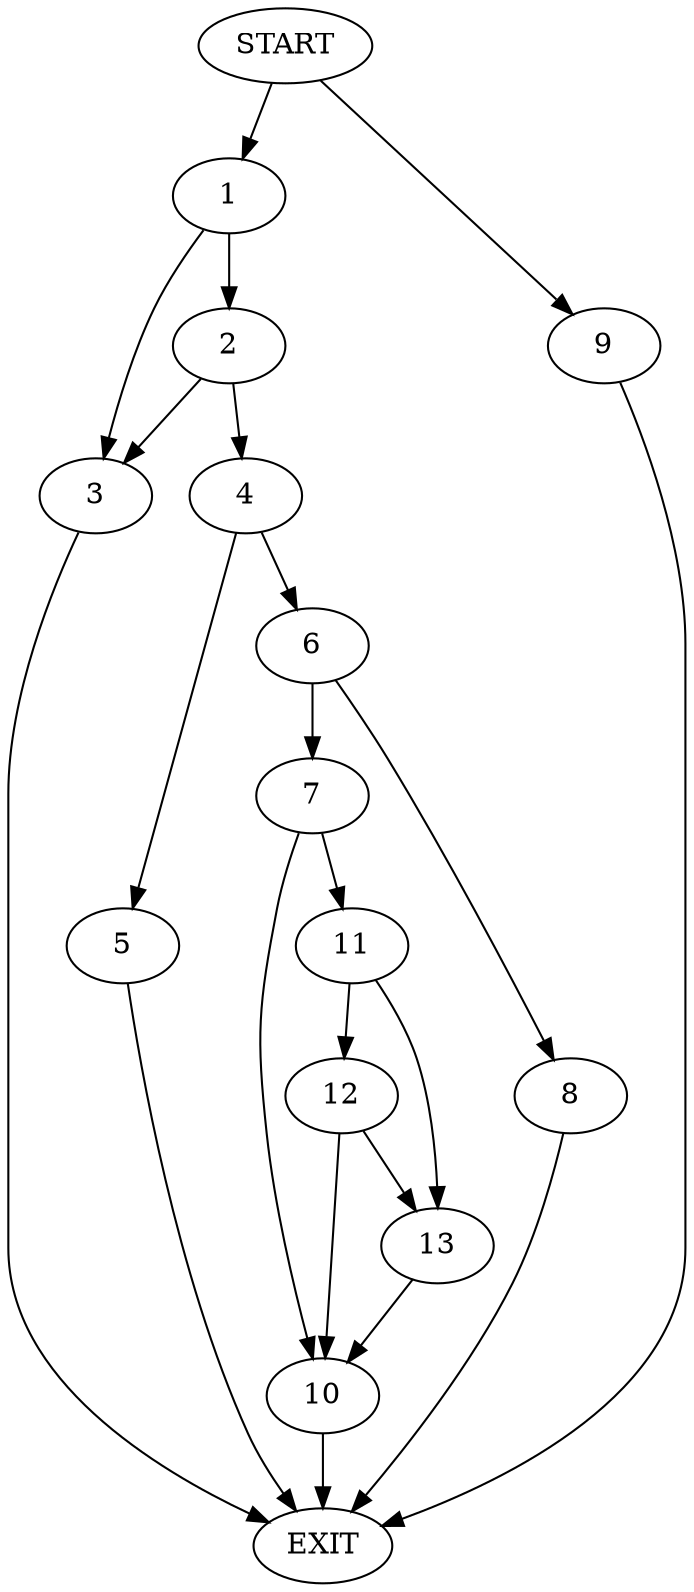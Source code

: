 digraph {
0 [label="START"]
14 [label="EXIT"]
0 -> 1
1 -> 2
1 -> 3
3 -> 14
2 -> 3
2 -> 4
4 -> 5
4 -> 6
6 -> 7
6 -> 8
5 -> 14
0 -> 9
9 -> 14
7 -> 10
7 -> 11
8 -> 14
10 -> 14
11 -> 12
11 -> 13
13 -> 10
12 -> 10
12 -> 13
}
